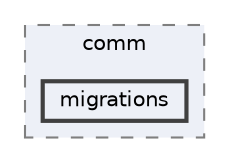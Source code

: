 digraph "src/comm/migrations"
{
 // LATEX_PDF_SIZE
  bgcolor="transparent";
  edge [fontname=Helvetica,fontsize=10,labelfontname=Helvetica,labelfontsize=10];
  node [fontname=Helvetica,fontsize=10,shape=box,height=0.2,width=0.4];
  compound=true
  subgraph clusterdir_d0537398ec3fe72d8d4f5c6709d28acc {
    graph [ bgcolor="#edf0f7", pencolor="grey50", label="comm", fontname=Helvetica,fontsize=10 style="filled,dashed", URL="dir_d0537398ec3fe72d8d4f5c6709d28acc.html",tooltip=""]
  dir_75ed5133a70e9b6275d3a3eac6f1aac5 [label="migrations", fillcolor="#edf0f7", color="grey25", style="filled,bold", URL="dir_75ed5133a70e9b6275d3a3eac6f1aac5.html",tooltip=""];
  }
}
